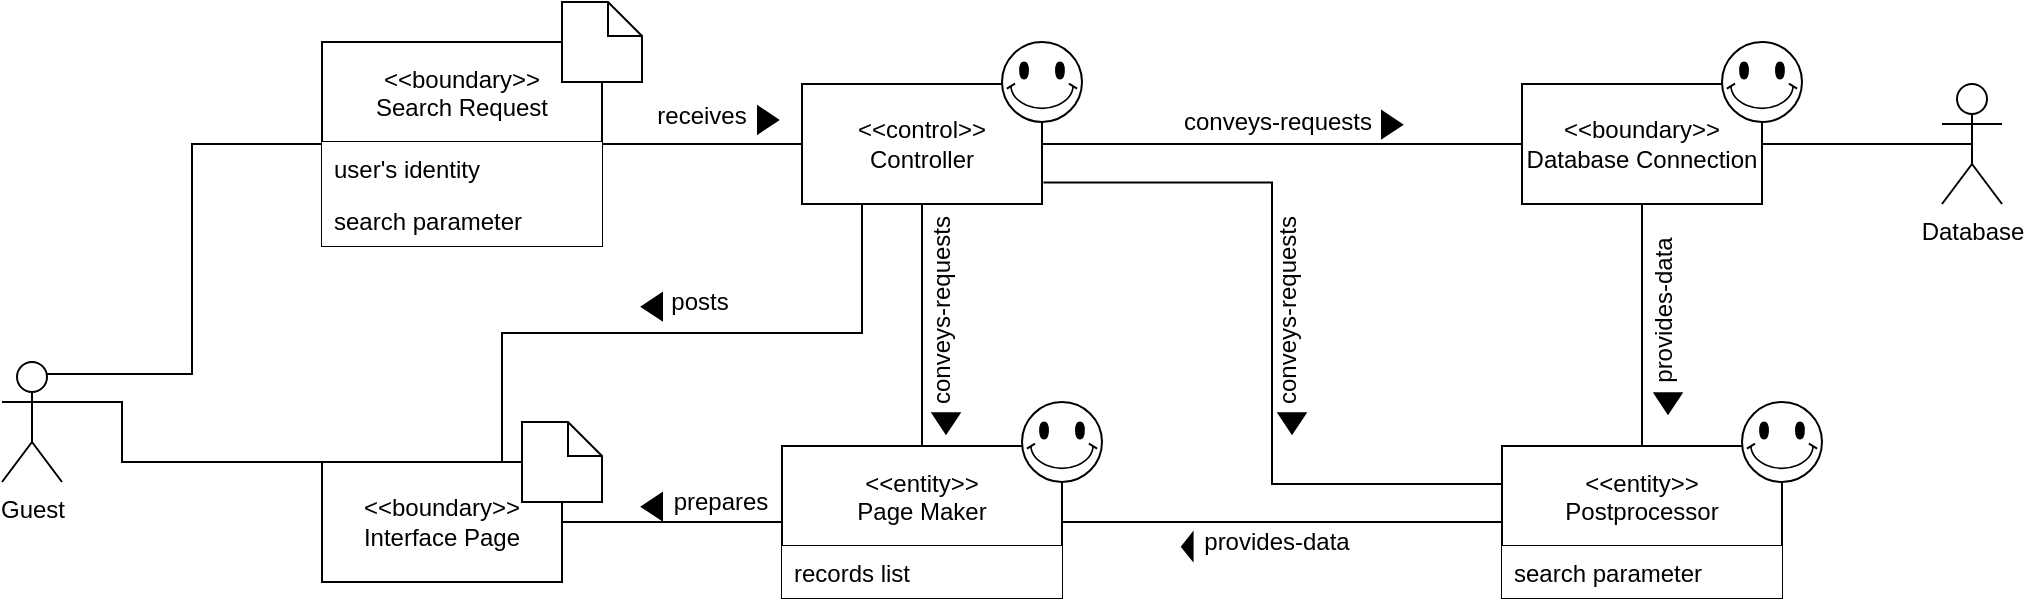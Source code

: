 <mxfile version="14.6.6" type="github">
  <diagram id="p13gWJvnOynUkY_Kk053" name="Page-1">
    <mxGraphModel dx="1404" dy="862" grid="1" gridSize="10" guides="1" tooltips="1" connect="1" arrows="1" fold="1" page="1" pageScale="1" pageWidth="827" pageHeight="1169" math="0" shadow="0">
      <root>
        <mxCell id="0" />
        <mxCell id="1" parent="0" />
        <mxCell id="qiENcyaAOs3GM5RNFf0--37" style="edgeStyle=orthogonalEdgeStyle;rounded=0;orthogonalLoop=1;jettySize=auto;html=1;entryX=0.5;entryY=0;entryDx=0;entryDy=0;endArrow=none;endFill=0;" edge="1" parent="1" source="qiENcyaAOs3GM5RNFf0--1" target="qiENcyaAOs3GM5RNFf0--27">
          <mxGeometry relative="1" as="geometry" />
        </mxCell>
        <mxCell id="qiENcyaAOs3GM5RNFf0--60" style="edgeStyle=orthogonalEdgeStyle;rounded=0;orthogonalLoop=1;jettySize=auto;html=1;entryX=0;entryY=0.25;entryDx=0;entryDy=0;startArrow=none;startFill=0;endArrow=none;endFill=0;exitX=1.006;exitY=0.821;exitDx=0;exitDy=0;exitPerimeter=0;" edge="1" parent="1" source="qiENcyaAOs3GM5RNFf0--1" target="qiENcyaAOs3GM5RNFf0--23">
          <mxGeometry relative="1" as="geometry" />
        </mxCell>
        <mxCell id="qiENcyaAOs3GM5RNFf0--67" style="edgeStyle=orthogonalEdgeStyle;rounded=0;orthogonalLoop=1;jettySize=auto;html=1;entryX=0.75;entryY=0;entryDx=0;entryDy=0;startArrow=none;startFill=0;endArrow=none;endFill=0;exitX=0.25;exitY=1;exitDx=0;exitDy=0;" edge="1" parent="1" source="qiENcyaAOs3GM5RNFf0--1" target="qiENcyaAOs3GM5RNFf0--3">
          <mxGeometry relative="1" as="geometry" />
        </mxCell>
        <mxCell id="qiENcyaAOs3GM5RNFf0--1" value="&amp;lt;&amp;lt;control&amp;gt;&amp;gt;&lt;br&gt;Controller" style="rounded=0;whiteSpace=wrap;html=1;" vertex="1" parent="1">
          <mxGeometry x="570" y="291" width="120" height="60" as="geometry" />
        </mxCell>
        <mxCell id="qiENcyaAOs3GM5RNFf0--36" style="edgeStyle=orthogonalEdgeStyle;rounded=0;orthogonalLoop=1;jettySize=auto;html=1;exitX=1;exitY=0.5;exitDx=0;exitDy=0;entryX=0;entryY=0.5;entryDx=0;entryDy=0;endArrow=none;endFill=0;startArrow=none;startFill=0;" edge="1" parent="1" source="qiENcyaAOs3GM5RNFf0--3" target="qiENcyaAOs3GM5RNFf0--27">
          <mxGeometry relative="1" as="geometry" />
        </mxCell>
        <mxCell id="qiENcyaAOs3GM5RNFf0--3" value="&amp;lt;&amp;lt;boundary&amp;gt;&amp;gt;&lt;br&gt;Interface Page" style="rounded=0;whiteSpace=wrap;html=1;" vertex="1" parent="1">
          <mxGeometry x="330" y="480" width="120" height="60" as="geometry" />
        </mxCell>
        <mxCell id="qiENcyaAOs3GM5RNFf0--38" style="edgeStyle=orthogonalEdgeStyle;rounded=0;orthogonalLoop=1;jettySize=auto;html=1;endArrow=none;endFill=0;" edge="1" parent="1" source="qiENcyaAOs3GM5RNFf0--5" target="qiENcyaAOs3GM5RNFf0--1">
          <mxGeometry relative="1" as="geometry" />
        </mxCell>
        <mxCell id="qiENcyaAOs3GM5RNFf0--40" style="edgeStyle=orthogonalEdgeStyle;rounded=0;orthogonalLoop=1;jettySize=auto;html=1;exitX=0.5;exitY=1;exitDx=0;exitDy=0;entryX=0.5;entryY=0;entryDx=0;entryDy=0;endArrow=none;endFill=0;" edge="1" parent="1" source="qiENcyaAOs3GM5RNFf0--5" target="qiENcyaAOs3GM5RNFf0--23">
          <mxGeometry relative="1" as="geometry" />
        </mxCell>
        <mxCell id="qiENcyaAOs3GM5RNFf0--5" value="&amp;lt;&amp;lt;boundary&amp;gt;&amp;gt;&lt;br&gt;Database Connection" style="rounded=0;whiteSpace=wrap;html=1;" vertex="1" parent="1">
          <mxGeometry x="930" y="291" width="120" height="60" as="geometry" />
        </mxCell>
        <mxCell id="qiENcyaAOs3GM5RNFf0--42" style="edgeStyle=orthogonalEdgeStyle;rounded=0;orthogonalLoop=1;jettySize=auto;html=1;exitX=0.5;exitY=0.5;exitDx=0;exitDy=0;exitPerimeter=0;endArrow=none;endFill=0;" edge="1" parent="1" source="qiENcyaAOs3GM5RNFf0--7" target="qiENcyaAOs3GM5RNFf0--5">
          <mxGeometry relative="1" as="geometry" />
        </mxCell>
        <mxCell id="qiENcyaAOs3GM5RNFf0--7" value="Database" style="shape=umlActor;verticalLabelPosition=bottom;verticalAlign=top;html=1;outlineConnect=0;" vertex="1" parent="1">
          <mxGeometry x="1140" y="291" width="30" height="60" as="geometry" />
        </mxCell>
        <mxCell id="qiENcyaAOs3GM5RNFf0--33" style="edgeStyle=orthogonalEdgeStyle;rounded=0;orthogonalLoop=1;jettySize=auto;html=1;entryX=0;entryY=0.5;entryDx=0;entryDy=0;endArrow=none;endFill=0;exitX=0.75;exitY=0.1;exitDx=0;exitDy=0;exitPerimeter=0;" edge="1" parent="1" source="qiENcyaAOs3GM5RNFf0--8" target="qiENcyaAOs3GM5RNFf0--19">
          <mxGeometry relative="1" as="geometry" />
        </mxCell>
        <mxCell id="qiENcyaAOs3GM5RNFf0--34" style="edgeStyle=orthogonalEdgeStyle;rounded=0;orthogonalLoop=1;jettySize=auto;html=1;endArrow=none;endFill=0;exitX=1;exitY=0.333;exitDx=0;exitDy=0;exitPerimeter=0;" edge="1" parent="1" source="qiENcyaAOs3GM5RNFf0--8" target="qiENcyaAOs3GM5RNFf0--3">
          <mxGeometry relative="1" as="geometry">
            <Array as="points">
              <mxPoint x="230" y="450" />
              <mxPoint x="230" y="480" />
              <mxPoint x="430" y="480" />
            </Array>
          </mxGeometry>
        </mxCell>
        <mxCell id="qiENcyaAOs3GM5RNFf0--8" value="Guest" style="shape=umlActor;verticalLabelPosition=bottom;verticalAlign=top;html=1;outlineConnect=0;" vertex="1" parent="1">
          <mxGeometry x="170" y="430" width="30" height="60" as="geometry" />
        </mxCell>
        <mxCell id="qiENcyaAOs3GM5RNFf0--35" style="edgeStyle=orthogonalEdgeStyle;rounded=0;orthogonalLoop=1;jettySize=auto;html=1;exitX=1;exitY=0.5;exitDx=0;exitDy=0;entryX=0;entryY=0.5;entryDx=0;entryDy=0;endArrow=none;endFill=0;" edge="1" parent="1" source="qiENcyaAOs3GM5RNFf0--19" target="qiENcyaAOs3GM5RNFf0--1">
          <mxGeometry relative="1" as="geometry" />
        </mxCell>
        <mxCell id="qiENcyaAOs3GM5RNFf0--19" value="&lt;&lt;boundary&gt;&gt;&#xa;Search Request" style="swimlane;fontStyle=0;childLayout=stackLayout;horizontal=1;startSize=50;horizontalStack=0;resizeParent=1;resizeParentMax=0;resizeLast=0;collapsible=1;marginBottom=0;" vertex="1" parent="1">
          <mxGeometry x="330" y="270" width="140" height="102" as="geometry">
            <mxRectangle x="330" y="270" width="120" height="50" as="alternateBounds" />
          </mxGeometry>
        </mxCell>
        <mxCell id="qiENcyaAOs3GM5RNFf0--20" value="user&#39;s identity" style="text;align=left;verticalAlign=top;spacingLeft=4;spacingRight=4;overflow=hidden;rotatable=0;points=[[0,0.5],[1,0.5]];portConstraint=eastwest;fillColor=#ffffff;" vertex="1" parent="qiENcyaAOs3GM5RNFf0--19">
          <mxGeometry y="50" width="140" height="26" as="geometry" />
        </mxCell>
        <mxCell id="qiENcyaAOs3GM5RNFf0--32" value="search parameter" style="text;align=left;verticalAlign=top;spacingLeft=4;spacingRight=4;overflow=hidden;rotatable=0;points=[[0,0.5],[1,0.5]];portConstraint=eastwest;fillColor=#ffffff;" vertex="1" parent="qiENcyaAOs3GM5RNFf0--19">
          <mxGeometry y="76" width="140" height="26" as="geometry" />
        </mxCell>
        <mxCell id="qiENcyaAOs3GM5RNFf0--23" value="&lt;&lt;entity&gt;&gt;&#xa;Postprocessor" style="swimlane;fontStyle=0;childLayout=stackLayout;horizontal=1;startSize=50;horizontalStack=0;resizeParent=1;resizeParentMax=0;resizeLast=0;collapsible=1;marginBottom=0;" vertex="1" parent="1">
          <mxGeometry x="920" y="472" width="140" height="76" as="geometry" />
        </mxCell>
        <mxCell id="qiENcyaAOs3GM5RNFf0--24" value="search parameter" style="text;align=left;verticalAlign=top;spacingLeft=4;spacingRight=4;overflow=hidden;rotatable=0;points=[[0,0.5],[1,0.5]];portConstraint=eastwest;fillColor=#ffffff;" vertex="1" parent="qiENcyaAOs3GM5RNFf0--23">
          <mxGeometry y="50" width="140" height="26" as="geometry" />
        </mxCell>
        <mxCell id="qiENcyaAOs3GM5RNFf0--41" style="edgeStyle=orthogonalEdgeStyle;rounded=0;orthogonalLoop=1;jettySize=auto;html=1;endArrow=none;endFill=0;" edge="1" parent="1" source="qiENcyaAOs3GM5RNFf0--27" target="qiENcyaAOs3GM5RNFf0--23">
          <mxGeometry relative="1" as="geometry" />
        </mxCell>
        <mxCell id="qiENcyaAOs3GM5RNFf0--27" value="&lt;&lt;entity&gt;&gt;&#xa;Page Maker" style="swimlane;fontStyle=0;childLayout=stackLayout;horizontal=1;startSize=50;horizontalStack=0;resizeParent=1;resizeParentMax=0;resizeLast=0;collapsible=1;marginBottom=0;" vertex="1" parent="1">
          <mxGeometry x="560" y="472" width="140" height="76" as="geometry" />
        </mxCell>
        <mxCell id="qiENcyaAOs3GM5RNFf0--28" value="records list" style="text;align=left;verticalAlign=top;spacingLeft=4;spacingRight=4;overflow=hidden;rotatable=0;points=[[0,0.5],[1,0.5]];portConstraint=eastwest;fillColor=#ffffff;" vertex="1" parent="qiENcyaAOs3GM5RNFf0--27">
          <mxGeometry y="50" width="140" height="26" as="geometry" />
        </mxCell>
        <mxCell id="qiENcyaAOs3GM5RNFf0--10" value="" style="verticalLabelPosition=bottom;verticalAlign=top;html=1;shape=mxgraph.basic.smiley" vertex="1" parent="1">
          <mxGeometry x="680" y="450" width="40" height="40" as="geometry" />
        </mxCell>
        <mxCell id="qiENcyaAOs3GM5RNFf0--44" value="" style="verticalLabelPosition=bottom;verticalAlign=top;html=1;shape=mxgraph.basic.smiley" vertex="1" parent="1">
          <mxGeometry x="670" y="270" width="40" height="40" as="geometry" />
        </mxCell>
        <mxCell id="qiENcyaAOs3GM5RNFf0--45" value="" style="verticalLabelPosition=bottom;verticalAlign=top;html=1;shape=mxgraph.basic.smiley" vertex="1" parent="1">
          <mxGeometry x="1030" y="270" width="40" height="40" as="geometry" />
        </mxCell>
        <mxCell id="qiENcyaAOs3GM5RNFf0--46" value="" style="verticalLabelPosition=bottom;verticalAlign=top;html=1;shape=mxgraph.basic.smiley" vertex="1" parent="1">
          <mxGeometry x="1040" y="450" width="40" height="40" as="geometry" />
        </mxCell>
        <mxCell id="qiENcyaAOs3GM5RNFf0--47" value="" style="shape=note2;boundedLbl=1;whiteSpace=wrap;html=1;size=17;verticalAlign=top;align=center;fillColor=#ffffff;" vertex="1" parent="1">
          <mxGeometry x="450" y="250" width="40" height="40" as="geometry" />
        </mxCell>
        <mxCell id="qiENcyaAOs3GM5RNFf0--48" value="" style="shape=note2;boundedLbl=1;whiteSpace=wrap;html=1;size=17;verticalAlign=top;align=center;fillColor=#ffffff;" vertex="1" parent="1">
          <mxGeometry x="430" y="460" width="40" height="40" as="geometry" />
        </mxCell>
        <mxCell id="qiENcyaAOs3GM5RNFf0--50" value="receives" style="text;html=1;strokeColor=none;fillColor=none;align=center;verticalAlign=middle;whiteSpace=wrap;rounded=0;" vertex="1" parent="1">
          <mxGeometry x="500" y="296.66" width="40" height="20" as="geometry" />
        </mxCell>
        <mxCell id="qiENcyaAOs3GM5RNFf0--53" value="" style="triangle;whiteSpace=wrap;html=1;fillColor=#000000;" vertex="1" parent="1">
          <mxGeometry x="548" y="302.33" width="10" height="13.33" as="geometry" />
        </mxCell>
        <mxCell id="qiENcyaAOs3GM5RNFf0--55" value="conveys-requests" style="text;html=1;strokeColor=none;fillColor=none;align=center;verticalAlign=middle;whiteSpace=wrap;rounded=0;" vertex="1" parent="1">
          <mxGeometry x="758" y="299.99" width="100" height="20" as="geometry" />
        </mxCell>
        <mxCell id="qiENcyaAOs3GM5RNFf0--56" value="" style="triangle;whiteSpace=wrap;html=1;fillColor=#000000;" vertex="1" parent="1">
          <mxGeometry x="860" y="304.66" width="10" height="13.33" as="geometry" />
        </mxCell>
        <mxCell id="qiENcyaAOs3GM5RNFf0--63" value="" style="group;rotation=90;" vertex="1" connectable="0" parent="1">
          <mxGeometry x="760" y="400" width="112" height="20" as="geometry" />
        </mxCell>
        <mxCell id="qiENcyaAOs3GM5RNFf0--61" value="conveys-requests" style="text;html=1;strokeColor=none;fillColor=none;align=center;verticalAlign=middle;whiteSpace=wrap;rounded=0;rotation=-90;" vertex="1" parent="qiENcyaAOs3GM5RNFf0--63">
          <mxGeometry x="3" y="-6" width="100" height="20" as="geometry" />
        </mxCell>
        <mxCell id="qiENcyaAOs3GM5RNFf0--62" value="" style="triangle;whiteSpace=wrap;html=1;fillColor=#000000;rotation=90;" vertex="1" parent="qiENcyaAOs3GM5RNFf0--63">
          <mxGeometry x="50" y="54" width="10" height="13.33" as="geometry" />
        </mxCell>
        <mxCell id="qiENcyaAOs3GM5RNFf0--64" value="" style="group;rotation=90;" vertex="1" connectable="0" parent="1">
          <mxGeometry x="587" y="400" width="112" height="20" as="geometry" />
        </mxCell>
        <mxCell id="qiENcyaAOs3GM5RNFf0--65" value="conveys-requests" style="text;html=1;strokeColor=none;fillColor=none;align=center;verticalAlign=middle;whiteSpace=wrap;rounded=0;rotation=-90;" vertex="1" parent="qiENcyaAOs3GM5RNFf0--64">
          <mxGeometry x="3" y="-6" width="100" height="20" as="geometry" />
        </mxCell>
        <mxCell id="qiENcyaAOs3GM5RNFf0--66" value="" style="triangle;whiteSpace=wrap;html=1;fillColor=#000000;rotation=90;" vertex="1" parent="qiENcyaAOs3GM5RNFf0--64">
          <mxGeometry x="50" y="54" width="10" height="13.33" as="geometry" />
        </mxCell>
        <mxCell id="qiENcyaAOs3GM5RNFf0--68" value="" style="group" vertex="1" connectable="0" parent="1">
          <mxGeometry x="490" y="390" width="49" height="20" as="geometry" />
        </mxCell>
        <mxCell id="qiENcyaAOs3GM5RNFf0--52" value="posts" style="text;html=1;strokeColor=none;fillColor=none;align=center;verticalAlign=middle;whiteSpace=wrap;rounded=0;" vertex="1" parent="qiENcyaAOs3GM5RNFf0--68">
          <mxGeometry x="9" width="40" height="20" as="geometry" />
        </mxCell>
        <mxCell id="qiENcyaAOs3GM5RNFf0--54" value="" style="triangle;whiteSpace=wrap;html=1;fillColor=#000000;rotation=-180;" vertex="1" parent="qiENcyaAOs3GM5RNFf0--68">
          <mxGeometry y="5.67" width="10" height="13.33" as="geometry" />
        </mxCell>
        <mxCell id="qiENcyaAOs3GM5RNFf0--69" value="" style="group" vertex="1" connectable="0" parent="1">
          <mxGeometry x="490" y="490" width="70" height="20" as="geometry" />
        </mxCell>
        <mxCell id="qiENcyaAOs3GM5RNFf0--70" value="prepares" style="text;html=1;strokeColor=none;fillColor=none;align=center;verticalAlign=middle;whiteSpace=wrap;rounded=0;" vertex="1" parent="qiENcyaAOs3GM5RNFf0--69">
          <mxGeometry x="9" width="61" height="20" as="geometry" />
        </mxCell>
        <mxCell id="qiENcyaAOs3GM5RNFf0--71" value="" style="triangle;whiteSpace=wrap;html=1;fillColor=#000000;rotation=-180;" vertex="1" parent="qiENcyaAOs3GM5RNFf0--69">
          <mxGeometry y="5.67" width="10" height="13.33" as="geometry" />
        </mxCell>
        <mxCell id="qiENcyaAOs3GM5RNFf0--72" value="" style="group" vertex="1" connectable="0" parent="1">
          <mxGeometry x="760" y="510" width="90" height="20" as="geometry" />
        </mxCell>
        <mxCell id="qiENcyaAOs3GM5RNFf0--73" value="provides-data" style="text;html=1;strokeColor=none;fillColor=none;align=center;verticalAlign=middle;whiteSpace=wrap;rounded=0;" vertex="1" parent="qiENcyaAOs3GM5RNFf0--72">
          <mxGeometry x="4.762" width="85.238" height="20" as="geometry" />
        </mxCell>
        <mxCell id="qiENcyaAOs3GM5RNFf0--74" value="" style="triangle;whiteSpace=wrap;html=1;fillColor=#000000;rotation=-180;" vertex="1" parent="qiENcyaAOs3GM5RNFf0--72">
          <mxGeometry y="5.67" width="5.294" height="13.33" as="geometry" />
        </mxCell>
        <mxCell id="qiENcyaAOs3GM5RNFf0--80" value="" style="group;rotation=90;" vertex="1" connectable="0" parent="1">
          <mxGeometry x="948" y="390" width="112" height="20" as="geometry" />
        </mxCell>
        <mxCell id="qiENcyaAOs3GM5RNFf0--81" value="provides-data" style="text;html=1;strokeColor=none;fillColor=none;align=center;verticalAlign=middle;whiteSpace=wrap;rounded=0;rotation=-90;" vertex="1" parent="qiENcyaAOs3GM5RNFf0--80">
          <mxGeometry x="3" y="4" width="100" height="20" as="geometry" />
        </mxCell>
        <mxCell id="qiENcyaAOs3GM5RNFf0--82" value="" style="triangle;whiteSpace=wrap;html=1;fillColor=#000000;rotation=90;" vertex="1" parent="qiENcyaAOs3GM5RNFf0--80">
          <mxGeometry x="50" y="54" width="10" height="13.33" as="geometry" />
        </mxCell>
      </root>
    </mxGraphModel>
  </diagram>
</mxfile>
